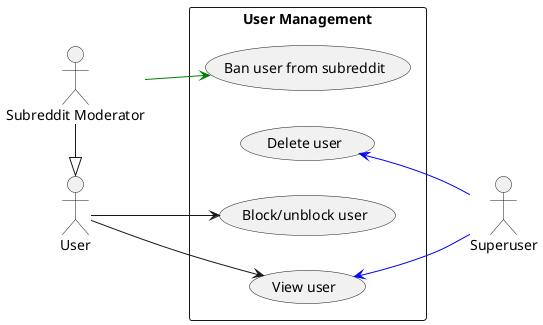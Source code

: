 @startuml
skinparam packageStyle rectangle
left to right direction
actor "User" as user
actor "Subreddit Moderator" as mod
actor "Superuser" as su
mod -|> user
rectangle "User Management" as user_mng {
  usecase "View user" as user_read
  usecase "Delete user" as user_delete
  usecase "Block/unblock user" as user_block
  usecase "Ban user from subreddit" as user_ban
}
user --> user_block
user --> user_read

mod -[#green]-> user_ban

user_read   <-[#blue]- su
user_delete <-[#blue]- su

@enduml
